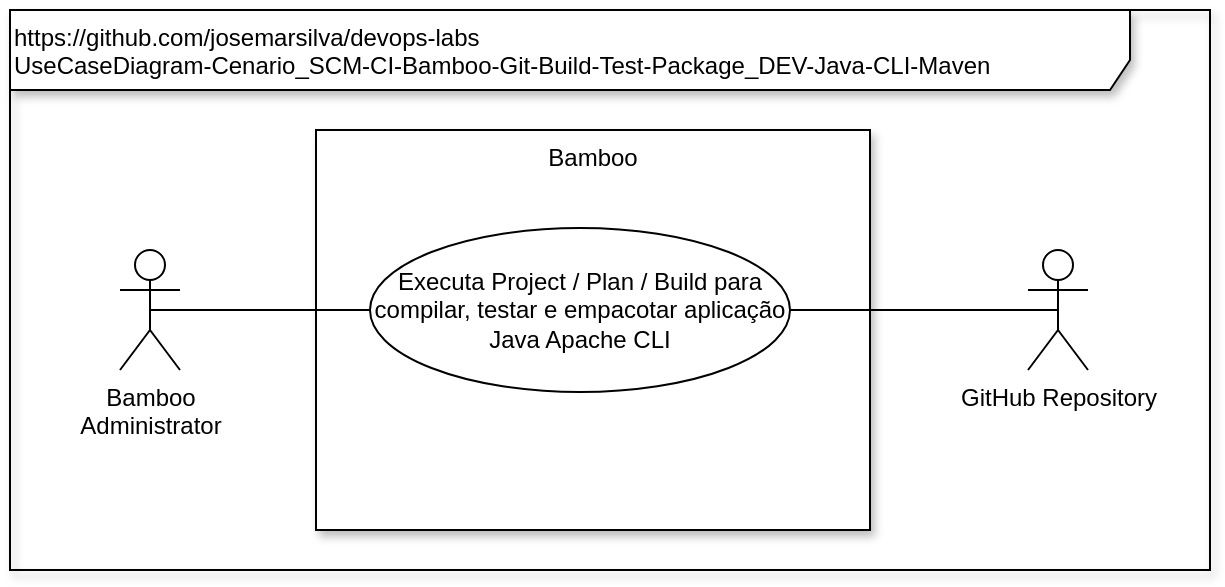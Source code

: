 <mxfile version="12.6.1" type="device"><diagram id="4c1f226b-34ee-243f-37e4-a9450a270139" name="Page-1"><mxGraphModel dx="868" dy="534" grid="1" gridSize="10" guides="1" tooltips="1" connect="1" arrows="1" fold="1" page="1" pageScale="1" pageWidth="827" pageHeight="1169" background="#ffffff" math="0" shadow="0"><root><mxCell id="0"/><mxCell id="1" parent="0"/><mxCell id="7" value="https://github.com/josemarsilva/devops-labs&lt;br&gt;UseCaseDiagram-Cenario_SCM-CI-Bamboo-Git-Build-Test-Package_DEV-Java-CLI-Maven&lt;br&gt;&lt;br&gt;" style="shape=umlFrame;whiteSpace=wrap;html=1;width=560;height=40;shadow=1;align=left;verticalAlign=top;" parent="1" vertex="1"><mxGeometry width="600" height="280" as="geometry"/></mxCell><mxCell id="16" value="Bamboo&lt;br&gt;" style="whiteSpace=wrap;html=1;shadow=1;verticalAlign=top;" parent="1" vertex="1"><mxGeometry x="153" y="60" width="277" height="200" as="geometry"/></mxCell><mxCell id="5" value="GitHub Repository" style="shape=umlActor;verticalLabelPosition=bottom;labelBackgroundColor=#ffffff;verticalAlign=top;html=1;" parent="1" vertex="1"><mxGeometry x="509" y="120" width="30" height="60" as="geometry"/></mxCell><mxCell id="6" value="Bamboo &lt;br&gt;Administrator" style="shape=umlActor;verticalLabelPosition=bottom;labelBackgroundColor=#ffffff;verticalAlign=top;html=1;" parent="1" vertex="1"><mxGeometry x="55" y="120" width="30" height="60" as="geometry"/></mxCell><mxCell id="31" value="Executa Project / Plan / Build para compilar, testar e empacotar aplicação Java Apache CLI" style="ellipse;whiteSpace=wrap;html=1;" parent="1" vertex="1"><mxGeometry x="180" y="109" width="210" height="82" as="geometry"/></mxCell><mxCell id="32" value="" style="endArrow=none;startArrow=none;endFill=0;startFill=0;html=1;exitX=1;exitY=0.5;entryX=0.5;entryY=0.5;entryPerimeter=0;entryDx=0;entryDy=0;" parent="1" source="31" target="5" edge="1"><mxGeometry width="160" relative="1" as="geometry"><mxPoint x="660" y="270" as="sourcePoint"/><mxPoint x="750" y="110" as="targetPoint"/></mxGeometry></mxCell><mxCell id="33" value="" style="endArrow=none;startArrow=none;endFill=0;startFill=0;html=1;entryX=0;entryY=0.5;exitX=0.5;exitY=0.5;exitPerimeter=0;entryDx=0;entryDy=0;" parent="1" source="6" target="31" edge="1"><mxGeometry width="160" relative="1" as="geometry"><mxPoint x="60" y="230" as="sourcePoint"/><mxPoint x="490" y="270" as="targetPoint"/></mxGeometry></mxCell></root></mxGraphModel></diagram></mxfile>